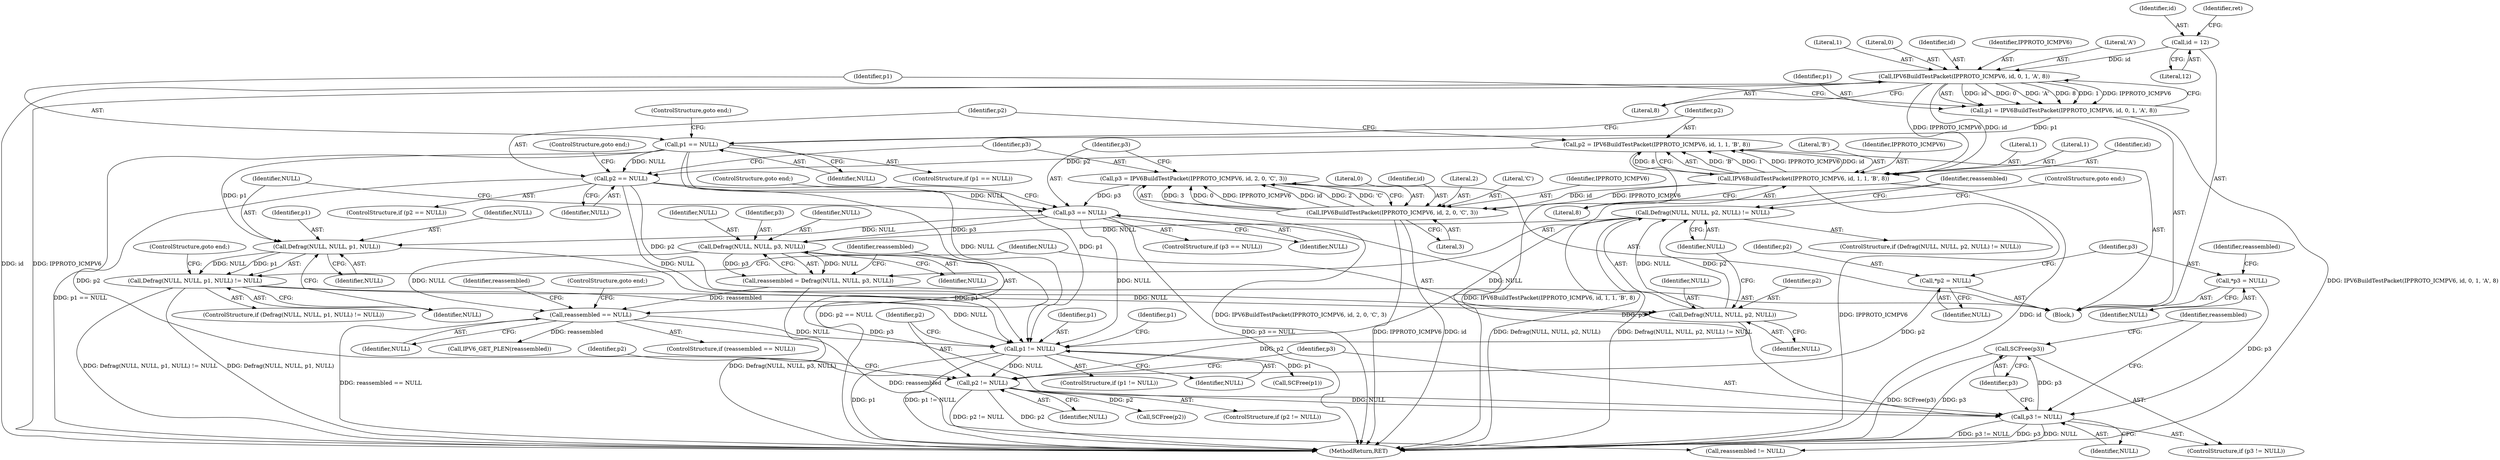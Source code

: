 digraph "0_suricata_4a04f814b15762eb446a5ead4d69d021512df6f8_15@pointer" {
"1000290" [label="(Call,SCFree(p3))"];
"1000287" [label="(Call,p3 != NULL)"];
"1000194" [label="(Call,Defrag(NULL, NULL, p3, NULL))"];
"1000184" [label="(Call,Defrag(NULL, NULL, p2, NULL) != NULL)"];
"1000185" [label="(Call,Defrag(NULL, NULL, p2, NULL))"];
"1000175" [label="(Call,Defrag(NULL, NULL, p1, NULL) != NULL)"];
"1000176" [label="(Call,Defrag(NULL, NULL, p1, NULL))"];
"1000170" [label="(Call,p3 == NULL)"];
"1000160" [label="(Call,p3 = IPV6BuildTestPacket(IPPROTO_ICMPV6, id, 2, 0, 'C', 3))"];
"1000162" [label="(Call,IPV6BuildTestPacket(IPPROTO_ICMPV6, id, 2, 0, 'C', 3))"];
"1000148" [label="(Call,IPV6BuildTestPacket(IPPROTO_ICMPV6, id, 1, 1, 'B', 8))"];
"1000134" [label="(Call,IPV6BuildTestPacket(IPPROTO_ICMPV6, id, 0, 1, 'A', 8))"];
"1000123" [label="(Call,id = 12)"];
"1000156" [label="(Call,p2 == NULL)"];
"1000146" [label="(Call,p2 = IPV6BuildTestPacket(IPPROTO_ICMPV6, id, 1, 1, 'B', 8))"];
"1000142" [label="(Call,p1 == NULL)"];
"1000132" [label="(Call,p1 = IPV6BuildTestPacket(IPPROTO_ICMPV6, id, 0, 1, 'A', 8))"];
"1000115" [label="(Call,*p3 = NULL)"];
"1000281" [label="(Call,p2 != NULL)"];
"1000111" [label="(Call,*p2 = NULL)"];
"1000275" [label="(Call,p1 != NULL)"];
"1000200" [label="(Call,reassembled == NULL)"];
"1000192" [label="(Call,reassembled = Defrag(NULL, NULL, p3, NULL))"];
"1000146" [label="(Call,p2 = IPV6BuildTestPacket(IPPROTO_ICMPV6, id, 1, 1, 'B', 8))"];
"1000145" [label="(ControlStructure,goto end;)"];
"1000193" [label="(Identifier,reassembled)"];
"1000183" [label="(ControlStructure,if (Defrag(NULL, NULL, p2, NULL) != NULL))"];
"1000186" [label="(Identifier,NULL)"];
"1000285" [label="(Identifier,p2)"];
"1000287" [label="(Call,p3 != NULL)"];
"1000170" [label="(Call,p3 == NULL)"];
"1000150" [label="(Identifier,id)"];
"1000163" [label="(Identifier,IPPROTO_ICMPV6)"];
"1000166" [label="(Literal,0)"];
"1000181" [label="(Identifier,NULL)"];
"1000134" [label="(Call,IPV6BuildTestPacket(IPPROTO_ICMPV6, id, 0, 1, 'A', 8))"];
"1000116" [label="(Identifier,p3)"];
"1000294" [label="(Identifier,reassembled)"];
"1000190" [label="(Identifier,NULL)"];
"1000194" [label="(Call,Defrag(NULL, NULL, p3, NULL))"];
"1000159" [label="(ControlStructure,goto end;)"];
"1000281" [label="(Call,p2 != NULL)"];
"1000276" [label="(Identifier,p1)"];
"1000188" [label="(Identifier,p2)"];
"1000158" [label="(Identifier,NULL)"];
"1000112" [label="(Identifier,p2)"];
"1000120" [label="(Identifier,reassembled)"];
"1000207" [label="(Identifier,reassembled)"];
"1000179" [label="(Identifier,p1)"];
"1000279" [label="(Identifier,p1)"];
"1000202" [label="(Identifier,NULL)"];
"1000154" [label="(Literal,8)"];
"1000133" [label="(Identifier,p1)"];
"1000139" [label="(Literal,'A')"];
"1000201" [label="(Identifier,reassembled)"];
"1000283" [label="(Identifier,NULL)"];
"1000192" [label="(Call,reassembled = Defrag(NULL, NULL, p3, NULL))"];
"1000286" [label="(ControlStructure,if (p3 != NULL))"];
"1000277" [label="(Identifier,NULL)"];
"1000278" [label="(Call,SCFree(p1))"];
"1000189" [label="(Identifier,NULL)"];
"1000284" [label="(Call,SCFree(p2))"];
"1000175" [label="(Call,Defrag(NULL, NULL, p1, NULL) != NULL)"];
"1000164" [label="(Identifier,id)"];
"1000206" [label="(Call,IPV6_GET_PLEN(reassembled))"];
"1000168" [label="(Literal,3)"];
"1000147" [label="(Identifier,p2)"];
"1000138" [label="(Literal,1)"];
"1000196" [label="(Identifier,NULL)"];
"1000157" [label="(Identifier,p2)"];
"1000153" [label="(Literal,'B')"];
"1000173" [label="(ControlStructure,goto end;)"];
"1000291" [label="(Identifier,p3)"];
"1000156" [label="(Call,p2 == NULL)"];
"1000182" [label="(ControlStructure,goto end;)"];
"1000290" [label="(Call,SCFree(p3))"];
"1000187" [label="(Identifier,NULL)"];
"1000105" [label="(Block,)"];
"1000123" [label="(Call,id = 12)"];
"1000113" [label="(Identifier,NULL)"];
"1000172" [label="(Identifier,NULL)"];
"1000185" [label="(Call,Defrag(NULL, NULL, p2, NULL))"];
"1000165" [label="(Literal,2)"];
"1000140" [label="(Literal,8)"];
"1000161" [label="(Identifier,p3)"];
"1000137" [label="(Literal,0)"];
"1000282" [label="(Identifier,p2)"];
"1000199" [label="(ControlStructure,if (reassembled == NULL))"];
"1000155" [label="(ControlStructure,if (p2 == NULL))"];
"1000144" [label="(Identifier,NULL)"];
"1000162" [label="(Call,IPV6BuildTestPacket(IPPROTO_ICMPV6, id, 2, 0, 'C', 3))"];
"1000124" [label="(Identifier,id)"];
"1000136" [label="(Identifier,id)"];
"1000177" [label="(Identifier,NULL)"];
"1000143" [label="(Identifier,p1)"];
"1000293" [label="(Call,reassembled != NULL)"];
"1000167" [label="(Literal,'C')"];
"1000184" [label="(Call,Defrag(NULL, NULL, p2, NULL) != NULL)"];
"1000111" [label="(Call,*p2 = NULL)"];
"1000195" [label="(Identifier,NULL)"];
"1000174" [label="(ControlStructure,if (Defrag(NULL, NULL, p1, NULL) != NULL))"];
"1000274" [label="(ControlStructure,if (p1 != NULL))"];
"1000171" [label="(Identifier,p3)"];
"1000191" [label="(ControlStructure,goto end;)"];
"1000149" [label="(Identifier,IPPROTO_ICMPV6)"];
"1000151" [label="(Literal,1)"];
"1000280" [label="(ControlStructure,if (p2 != NULL))"];
"1000141" [label="(ControlStructure,if (p1 == NULL))"];
"1000129" [label="(Identifier,ret)"];
"1000160" [label="(Call,p3 = IPV6BuildTestPacket(IPPROTO_ICMPV6, id, 2, 0, 'C', 3))"];
"1000203" [label="(ControlStructure,goto end;)"];
"1000142" [label="(Call,p1 == NULL)"];
"1000115" [label="(Call,*p3 = NULL)"];
"1000197" [label="(Identifier,p3)"];
"1000176" [label="(Call,Defrag(NULL, NULL, p1, NULL))"];
"1000288" [label="(Identifier,p3)"];
"1000275" [label="(Call,p1 != NULL)"];
"1000152" [label="(Literal,1)"];
"1000180" [label="(Identifier,NULL)"];
"1000148" [label="(Call,IPV6BuildTestPacket(IPPROTO_ICMPV6, id, 1, 1, 'B', 8))"];
"1000198" [label="(Identifier,NULL)"];
"1000125" [label="(Literal,12)"];
"1000132" [label="(Call,p1 = IPV6BuildTestPacket(IPPROTO_ICMPV6, id, 0, 1, 'A', 8))"];
"1000117" [label="(Identifier,NULL)"];
"1000135" [label="(Identifier,IPPROTO_ICMPV6)"];
"1000289" [label="(Identifier,NULL)"];
"1000178" [label="(Identifier,NULL)"];
"1000301" [label="(MethodReturn,RET)"];
"1000169" [label="(ControlStructure,if (p3 == NULL))"];
"1000200" [label="(Call,reassembled == NULL)"];
"1000290" -> "1000286"  [label="AST: "];
"1000290" -> "1000291"  [label="CFG: "];
"1000291" -> "1000290"  [label="AST: "];
"1000294" -> "1000290"  [label="CFG: "];
"1000290" -> "1000301"  [label="DDG: p3"];
"1000290" -> "1000301"  [label="DDG: SCFree(p3)"];
"1000287" -> "1000290"  [label="DDG: p3"];
"1000287" -> "1000286"  [label="AST: "];
"1000287" -> "1000289"  [label="CFG: "];
"1000288" -> "1000287"  [label="AST: "];
"1000289" -> "1000287"  [label="AST: "];
"1000291" -> "1000287"  [label="CFG: "];
"1000294" -> "1000287"  [label="CFG: "];
"1000287" -> "1000301"  [label="DDG: p3 != NULL"];
"1000287" -> "1000301"  [label="DDG: p3"];
"1000194" -> "1000287"  [label="DDG: p3"];
"1000170" -> "1000287"  [label="DDG: p3"];
"1000115" -> "1000287"  [label="DDG: p3"];
"1000281" -> "1000287"  [label="DDG: NULL"];
"1000287" -> "1000293"  [label="DDG: NULL"];
"1000194" -> "1000192"  [label="AST: "];
"1000194" -> "1000198"  [label="CFG: "];
"1000195" -> "1000194"  [label="AST: "];
"1000196" -> "1000194"  [label="AST: "];
"1000197" -> "1000194"  [label="AST: "];
"1000198" -> "1000194"  [label="AST: "];
"1000192" -> "1000194"  [label="CFG: "];
"1000194" -> "1000192"  [label="DDG: NULL"];
"1000194" -> "1000192"  [label="DDG: p3"];
"1000184" -> "1000194"  [label="DDG: NULL"];
"1000170" -> "1000194"  [label="DDG: p3"];
"1000194" -> "1000200"  [label="DDG: NULL"];
"1000184" -> "1000183"  [label="AST: "];
"1000184" -> "1000190"  [label="CFG: "];
"1000185" -> "1000184"  [label="AST: "];
"1000190" -> "1000184"  [label="AST: "];
"1000191" -> "1000184"  [label="CFG: "];
"1000193" -> "1000184"  [label="CFG: "];
"1000184" -> "1000301"  [label="DDG: Defrag(NULL, NULL, p2, NULL)"];
"1000184" -> "1000301"  [label="DDG: Defrag(NULL, NULL, p2, NULL) != NULL"];
"1000185" -> "1000184"  [label="DDG: NULL"];
"1000185" -> "1000184"  [label="DDG: p2"];
"1000184" -> "1000275"  [label="DDG: NULL"];
"1000185" -> "1000189"  [label="CFG: "];
"1000186" -> "1000185"  [label="AST: "];
"1000187" -> "1000185"  [label="AST: "];
"1000188" -> "1000185"  [label="AST: "];
"1000189" -> "1000185"  [label="AST: "];
"1000190" -> "1000185"  [label="CFG: "];
"1000175" -> "1000185"  [label="DDG: NULL"];
"1000156" -> "1000185"  [label="DDG: p2"];
"1000185" -> "1000281"  [label="DDG: p2"];
"1000175" -> "1000174"  [label="AST: "];
"1000175" -> "1000181"  [label="CFG: "];
"1000176" -> "1000175"  [label="AST: "];
"1000181" -> "1000175"  [label="AST: "];
"1000182" -> "1000175"  [label="CFG: "];
"1000186" -> "1000175"  [label="CFG: "];
"1000175" -> "1000301"  [label="DDG: Defrag(NULL, NULL, p1, NULL)"];
"1000175" -> "1000301"  [label="DDG: Defrag(NULL, NULL, p1, NULL) != NULL"];
"1000176" -> "1000175"  [label="DDG: NULL"];
"1000176" -> "1000175"  [label="DDG: p1"];
"1000175" -> "1000275"  [label="DDG: NULL"];
"1000176" -> "1000180"  [label="CFG: "];
"1000177" -> "1000176"  [label="AST: "];
"1000178" -> "1000176"  [label="AST: "];
"1000179" -> "1000176"  [label="AST: "];
"1000180" -> "1000176"  [label="AST: "];
"1000181" -> "1000176"  [label="CFG: "];
"1000170" -> "1000176"  [label="DDG: NULL"];
"1000142" -> "1000176"  [label="DDG: p1"];
"1000176" -> "1000275"  [label="DDG: p1"];
"1000170" -> "1000169"  [label="AST: "];
"1000170" -> "1000172"  [label="CFG: "];
"1000171" -> "1000170"  [label="AST: "];
"1000172" -> "1000170"  [label="AST: "];
"1000173" -> "1000170"  [label="CFG: "];
"1000177" -> "1000170"  [label="CFG: "];
"1000170" -> "1000301"  [label="DDG: p3 == NULL"];
"1000160" -> "1000170"  [label="DDG: p3"];
"1000156" -> "1000170"  [label="DDG: NULL"];
"1000170" -> "1000275"  [label="DDG: NULL"];
"1000160" -> "1000105"  [label="AST: "];
"1000160" -> "1000162"  [label="CFG: "];
"1000161" -> "1000160"  [label="AST: "];
"1000162" -> "1000160"  [label="AST: "];
"1000171" -> "1000160"  [label="CFG: "];
"1000160" -> "1000301"  [label="DDG: IPV6BuildTestPacket(IPPROTO_ICMPV6, id, 2, 0, 'C', 3)"];
"1000162" -> "1000160"  [label="DDG: 3"];
"1000162" -> "1000160"  [label="DDG: 0"];
"1000162" -> "1000160"  [label="DDG: IPPROTO_ICMPV6"];
"1000162" -> "1000160"  [label="DDG: id"];
"1000162" -> "1000160"  [label="DDG: 2"];
"1000162" -> "1000160"  [label="DDG: 'C'"];
"1000162" -> "1000168"  [label="CFG: "];
"1000163" -> "1000162"  [label="AST: "];
"1000164" -> "1000162"  [label="AST: "];
"1000165" -> "1000162"  [label="AST: "];
"1000166" -> "1000162"  [label="AST: "];
"1000167" -> "1000162"  [label="AST: "];
"1000168" -> "1000162"  [label="AST: "];
"1000162" -> "1000301"  [label="DDG: id"];
"1000162" -> "1000301"  [label="DDG: IPPROTO_ICMPV6"];
"1000148" -> "1000162"  [label="DDG: IPPROTO_ICMPV6"];
"1000148" -> "1000162"  [label="DDG: id"];
"1000148" -> "1000146"  [label="AST: "];
"1000148" -> "1000154"  [label="CFG: "];
"1000149" -> "1000148"  [label="AST: "];
"1000150" -> "1000148"  [label="AST: "];
"1000151" -> "1000148"  [label="AST: "];
"1000152" -> "1000148"  [label="AST: "];
"1000153" -> "1000148"  [label="AST: "];
"1000154" -> "1000148"  [label="AST: "];
"1000146" -> "1000148"  [label="CFG: "];
"1000148" -> "1000301"  [label="DDG: IPPROTO_ICMPV6"];
"1000148" -> "1000301"  [label="DDG: id"];
"1000148" -> "1000146"  [label="DDG: 'B'"];
"1000148" -> "1000146"  [label="DDG: 1"];
"1000148" -> "1000146"  [label="DDG: IPPROTO_ICMPV6"];
"1000148" -> "1000146"  [label="DDG: id"];
"1000148" -> "1000146"  [label="DDG: 8"];
"1000134" -> "1000148"  [label="DDG: IPPROTO_ICMPV6"];
"1000134" -> "1000148"  [label="DDG: id"];
"1000134" -> "1000132"  [label="AST: "];
"1000134" -> "1000140"  [label="CFG: "];
"1000135" -> "1000134"  [label="AST: "];
"1000136" -> "1000134"  [label="AST: "];
"1000137" -> "1000134"  [label="AST: "];
"1000138" -> "1000134"  [label="AST: "];
"1000139" -> "1000134"  [label="AST: "];
"1000140" -> "1000134"  [label="AST: "];
"1000132" -> "1000134"  [label="CFG: "];
"1000134" -> "1000301"  [label="DDG: IPPROTO_ICMPV6"];
"1000134" -> "1000301"  [label="DDG: id"];
"1000134" -> "1000132"  [label="DDG: id"];
"1000134" -> "1000132"  [label="DDG: 0"];
"1000134" -> "1000132"  [label="DDG: 'A'"];
"1000134" -> "1000132"  [label="DDG: 8"];
"1000134" -> "1000132"  [label="DDG: 1"];
"1000134" -> "1000132"  [label="DDG: IPPROTO_ICMPV6"];
"1000123" -> "1000134"  [label="DDG: id"];
"1000123" -> "1000105"  [label="AST: "];
"1000123" -> "1000125"  [label="CFG: "];
"1000124" -> "1000123"  [label="AST: "];
"1000125" -> "1000123"  [label="AST: "];
"1000129" -> "1000123"  [label="CFG: "];
"1000156" -> "1000155"  [label="AST: "];
"1000156" -> "1000158"  [label="CFG: "];
"1000157" -> "1000156"  [label="AST: "];
"1000158" -> "1000156"  [label="AST: "];
"1000159" -> "1000156"  [label="CFG: "];
"1000161" -> "1000156"  [label="CFG: "];
"1000156" -> "1000301"  [label="DDG: p2 == NULL"];
"1000146" -> "1000156"  [label="DDG: p2"];
"1000142" -> "1000156"  [label="DDG: NULL"];
"1000156" -> "1000275"  [label="DDG: NULL"];
"1000156" -> "1000281"  [label="DDG: p2"];
"1000146" -> "1000105"  [label="AST: "];
"1000147" -> "1000146"  [label="AST: "];
"1000157" -> "1000146"  [label="CFG: "];
"1000146" -> "1000301"  [label="DDG: IPV6BuildTestPacket(IPPROTO_ICMPV6, id, 1, 1, 'B', 8)"];
"1000142" -> "1000141"  [label="AST: "];
"1000142" -> "1000144"  [label="CFG: "];
"1000143" -> "1000142"  [label="AST: "];
"1000144" -> "1000142"  [label="AST: "];
"1000145" -> "1000142"  [label="CFG: "];
"1000147" -> "1000142"  [label="CFG: "];
"1000142" -> "1000301"  [label="DDG: p1 == NULL"];
"1000132" -> "1000142"  [label="DDG: p1"];
"1000142" -> "1000275"  [label="DDG: p1"];
"1000142" -> "1000275"  [label="DDG: NULL"];
"1000132" -> "1000105"  [label="AST: "];
"1000133" -> "1000132"  [label="AST: "];
"1000143" -> "1000132"  [label="CFG: "];
"1000132" -> "1000301"  [label="DDG: IPV6BuildTestPacket(IPPROTO_ICMPV6, id, 0, 1, 'A', 8)"];
"1000115" -> "1000105"  [label="AST: "];
"1000115" -> "1000117"  [label="CFG: "];
"1000116" -> "1000115"  [label="AST: "];
"1000117" -> "1000115"  [label="AST: "];
"1000120" -> "1000115"  [label="CFG: "];
"1000281" -> "1000280"  [label="AST: "];
"1000281" -> "1000283"  [label="CFG: "];
"1000282" -> "1000281"  [label="AST: "];
"1000283" -> "1000281"  [label="AST: "];
"1000285" -> "1000281"  [label="CFG: "];
"1000288" -> "1000281"  [label="CFG: "];
"1000281" -> "1000301"  [label="DDG: p2"];
"1000281" -> "1000301"  [label="DDG: p2 != NULL"];
"1000111" -> "1000281"  [label="DDG: p2"];
"1000275" -> "1000281"  [label="DDG: NULL"];
"1000281" -> "1000284"  [label="DDG: p2"];
"1000111" -> "1000105"  [label="AST: "];
"1000111" -> "1000113"  [label="CFG: "];
"1000112" -> "1000111"  [label="AST: "];
"1000113" -> "1000111"  [label="AST: "];
"1000116" -> "1000111"  [label="CFG: "];
"1000275" -> "1000274"  [label="AST: "];
"1000275" -> "1000277"  [label="CFG: "];
"1000276" -> "1000275"  [label="AST: "];
"1000277" -> "1000275"  [label="AST: "];
"1000279" -> "1000275"  [label="CFG: "];
"1000282" -> "1000275"  [label="CFG: "];
"1000275" -> "1000301"  [label="DDG: p1"];
"1000275" -> "1000301"  [label="DDG: p1 != NULL"];
"1000200" -> "1000275"  [label="DDG: NULL"];
"1000275" -> "1000278"  [label="DDG: p1"];
"1000200" -> "1000199"  [label="AST: "];
"1000200" -> "1000202"  [label="CFG: "];
"1000201" -> "1000200"  [label="AST: "];
"1000202" -> "1000200"  [label="AST: "];
"1000203" -> "1000200"  [label="CFG: "];
"1000207" -> "1000200"  [label="CFG: "];
"1000200" -> "1000301"  [label="DDG: reassembled == NULL"];
"1000192" -> "1000200"  [label="DDG: reassembled"];
"1000200" -> "1000206"  [label="DDG: reassembled"];
"1000200" -> "1000293"  [label="DDG: reassembled"];
"1000192" -> "1000105"  [label="AST: "];
"1000193" -> "1000192"  [label="AST: "];
"1000201" -> "1000192"  [label="CFG: "];
"1000192" -> "1000301"  [label="DDG: Defrag(NULL, NULL, p3, NULL)"];
}
